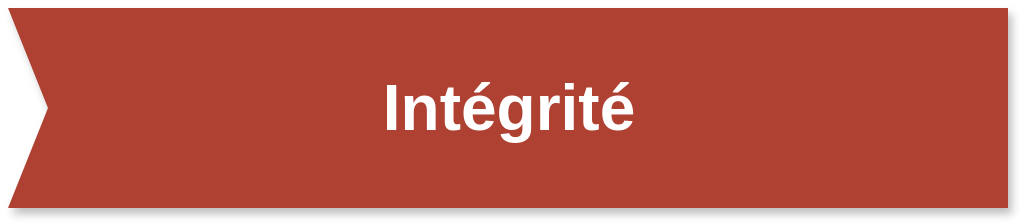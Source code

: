 <mxfile version="16.5.1" type="device"><diagram id="JPtys0ONQ-F5tuCNHgJh" name="Page-1"><mxGraphModel dx="2249" dy="870" grid="1" gridSize="10" guides="1" tooltips="1" connect="1" arrows="1" fold="1" page="1" pageScale="1" pageWidth="827" pageHeight="1169" math="0" shadow="0"><root><mxCell id="0"/><mxCell id="1" parent="0"/><mxCell id="1CuGwh4JXTjSiqHpXUC9-3" value="&lt;font color=&quot;#ffffff&quot; style=&quot;font-size: 32px&quot;&gt;&lt;b&gt;Intégrité&lt;/b&gt;&lt;/font&gt;" style="html=1;shape=mxgraph.infographic.ribbonSimple;notch1=20;notch2=0;fillColor=#AE4132;strokeColor=none;shadow=1;" parent="1" vertex="1"><mxGeometry x="-290" y="470" width="500" height="100" as="geometry"/></mxCell></root></mxGraphModel></diagram></mxfile>